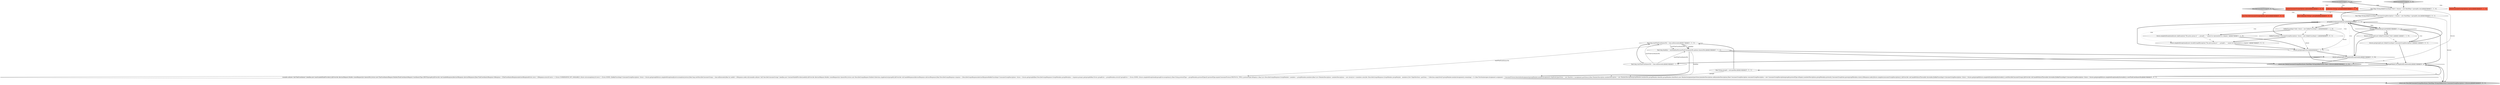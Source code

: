 digraph {
13 [style = filled, label = "final long startFindCoordinatorMs = time.milliseconds()@@@17@@@['1', '1', '1']", fillcolor = white, shape = ellipse image = "AAA0AAABBB1BBB"];
7 [style = filled, label = "final long deadline = calcDeadlineMs(startFindCoordinatorMs,options.timeoutMs())@@@18@@@['1', '1', '1']", fillcolor = white, shape = ellipse image = "AAA0AAABBB1BBB"];
24 [style = filled, label = "return new DescribeConsumerGroupsResult(new HashMap<String,KafkaFuture<ConsumerGroupDescription>>(futures))@@@81@@@['0', '0', '1']", fillcolor = lightgray, shape = ellipse image = "AAA0AAABBB3BBB"];
18 [style = filled, label = "futures.put(groupId,new KafkaFutureImpl<ConsumerGroupDescription>())@@@11@@@['0', '0', '1']", fillcolor = white, shape = ellipse image = "AAA0AAABBB3BBB"];
23 [style = filled, label = "entry.getValue().isCompletedExceptionally()@@@15@@@['0', '0', '1']", fillcolor = white, shape = diamond image = "AAA0AAABBB3BBB"];
3 [style = filled, label = "KafkaFutureImpl<Void> future = new KafkaFutureImpl<>()@@@6@@@['1', '1', '0']", fillcolor = white, shape = ellipse image = "AAA0AAABBB1BBB"];
26 [style = filled, label = "final DescribeConsumerGroupsOptions options@@@2@@@['0', '0', '1']", fillcolor = tomato, shape = box image = "AAA0AAABBB3BBB"];
2 [style = filled, label = "futures.get(groupId).isCompletedExceptionally()@@@15@@@['1', '1', '0']", fillcolor = white, shape = diamond image = "AAA0AAABBB1BBB"];
1 [style = filled, label = "futures.put(groupId,future)@@@8@@@['1', '1', '1']", fillcolor = white, shape = ellipse image = "AAA0AAABBB1BBB"];
4 [style = filled, label = "final Map<String,KafkaFutureImpl<Void>> futures = new HashMap<>(groupIds.size())@@@3@@@['1', '1', '0']", fillcolor = white, shape = ellipse image = "AAA0AAABBB1BBB"];
15 [style = filled, label = "DeleteConsumerGroupsOptions options@@@2@@@['0', '1', '0']", fillcolor = tomato, shape = box image = "AAA0AAABBB2BBB"];
27 [style = filled, label = "final Collection<String> groupIds@@@2@@@['0', '0', '1']", fillcolor = tomato, shape = box image = "AAA0AAABBB3BBB"];
25 [style = filled, label = "future.completeExceptionally(new InvalidGroupIdException(\"The given group id '\" + groupId + \"' cannot be represented in a request.\"))@@@7@@@['0', '0', '1']", fillcolor = white, shape = ellipse image = "AAA0AAABBB3BBB"];
19 [style = filled, label = "describeConsumerGroups['0', '0', '1']", fillcolor = lightgray, shape = diamond image = "AAA0AAABBB3BBB"];
6 [style = filled, label = "final long startFindCoordinatorMs = time.milliseconds()@@@16@@@['1', '1', '0']", fillcolor = white, shape = ellipse image = "AAA0AAABBB1BBB"];
20 [style = filled, label = "KafkaFutureImpl<ConsumerGroupDescription> future = new KafkaFutureImpl<>()@@@6@@@['0', '0', '1']", fillcolor = white, shape = ellipse image = "AAA0AAABBB3BBB"];
8 [style = filled, label = "Collection<String> groupIds@@@2@@@['1', '1', '0']", fillcolor = tomato, shape = box image = "AAA0AAABBB1BBB"];
11 [style = filled, label = "return new DeleteConsumerGroupsResult(new HashMap<String,KafkaFuture<Void>>(futures))@@@56@@@['1', '1', '0']", fillcolor = lightgray, shape = ellipse image = "AAA0AAABBB1BBB"];
12 [style = filled, label = "deleteConsumerGroups['1', '0', '0']", fillcolor = lightgray, shape = diamond image = "AAA0AAABBB1BBB"];
0 [style = filled, label = "DeleteConsumerGroupsOptions options@@@2@@@['1', '0', '0']", fillcolor = tomato, shape = box image = "AAA0AAABBB1BBB"];
21 [style = filled, label = "runnable.call(new Call(\"findCoordinator\",deadline,new LeastLoadedNodeProvider()){@Override AbstractRequest.Builder createRequest(int timeoutMs){return new FindCoordinatorRequest.Builder(FindCoordinatorRequest.CoordinatorType.GROUP,groupId)}@Override void handleResponse(AbstractResponse abstractResponse){final FindCoordinatorResponse fcResponse = (FindCoordinatorResponse)abstractResponseErrors error = fcResponse.error()if (error == Errors.COORDINATOR_NOT_AVAILABLE) {throw error.exception()}if (error != Errors.NONE) {KafkaFutureImpl<ConsumerGroupDescription> future = futures.get(groupId)future.completeExceptionally(error.exception())return}final long nowDescribeConsumerGroups = time.milliseconds()final int nodeId = fcResponse.node().id()runnable.call(new Call(\"describeConsumerGroups\",deadline,new ConstantNodeIdProvider(nodeId)){@Override AbstractRequest.Builder createRequest(int timeoutMs){return new DescribeGroupsRequest.Builder(Collections.singletonList(groupId))}@Override void handleResponse(AbstractResponse abstractResponse){final DescribeGroupsResponse response = (DescribeGroupsResponse)abstractResponseKafkaFutureImpl<ConsumerGroupDescription> future = futures.get(groupId)final DescribeGroupsResponse.GroupMetadata groupMetadata = response.groups().get(groupId)final Errors groupError = groupMetadata.error()if (groupError != Errors.NONE) {future.completeExceptionally(groupError.exception())}{final String protocolType = groupMetadata.protocolType()if (protocolType.equals(ConsumerProtocol.PROTOCOL_TYPE) || protocolType.isEmpty()) {final List<DescribeGroupsResponse.GroupMember> members = groupMetadata.members()final List<MemberDescription> memberDescriptions = new ArrayList<>(members.size())for (DescribeGroupsResponse.GroupMember groupMember : members){Set<TopicPartition> partitions = Collections.emptySet()if (groupMember.memberAssignment().remaining() > 0) {final PartitionAssignor.Assignment assignment = ConsumerProtocol.deserializeAssignment(groupMember.memberAssignment().duplicate())partitions = new HashSet<>(assignment.partitions())}final MemberDescription memberDescription = new MemberDescription(groupMember.memberId(),groupMember.clientId(),groupMember.clientHost(),new MemberAssignment(partitions))memberDescriptions.add(memberDescription)}final ConsumerGroupDescription consumerGroupDescription = new ConsumerGroupDescription(groupId,protocolType.isEmpty(),memberDescriptions,groupMetadata.protocol(),ConsumerGroupState.parse(groupMetadata.state()),fcResponse.node())future.complete(consumerGroupDescription)}}}@Override void handleFailure(Throwable throwable){KafkaFutureImpl<ConsumerGroupDescription> future = futures.get(groupId)future.completeExceptionally(throwable)}},nowDescribeConsumerGroups)}@Override void handleFailure(Throwable throwable){KafkaFutureImpl<ConsumerGroupDescription> future = futures.get(groupId)future.completeExceptionally(throwable)}},startFindCoordinatorMs)@@@19@@@['0', '0', '1']", fillcolor = white, shape = ellipse image = "AAA0AAABBB3BBB"];
22 [style = filled, label = "final String groupId = entry.getKey()@@@16@@@['0', '0', '1']", fillcolor = white, shape = ellipse image = "AAA0AAABBB3BBB"];
16 [style = filled, label = "deleteConsumerGroups['0', '1', '0']", fillcolor = lightgray, shape = diamond image = "AAA0AAABBB2BBB"];
10 [style = filled, label = "futures.put(groupId,new KafkaFutureImpl<Void>())@@@11@@@['1', '1', '0']", fillcolor = white, shape = ellipse image = "AAA0AAABBB1BBB"];
5 [style = filled, label = "future.completeExceptionally(new ApiException(\"The given group id '\" + groupId + \"' cannot be represented in a request.\"))@@@7@@@['1', '1', '0']", fillcolor = white, shape = ellipse image = "AAA0AAABBB1BBB"];
17 [style = filled, label = "final Map<String,KafkaFutureImpl<ConsumerGroupDescription>> futures = new HashMap<>(groupIds.size())@@@3@@@['0', '0', '1']", fillcolor = white, shape = ellipse image = "AAA0AAABBB3BBB"];
9 [style = filled, label = "!futures.containsKey(groupId)@@@10@@@['1', '1', '1']", fillcolor = white, shape = diamond image = "AAA0AAABBB1BBB"];
14 [style = filled, label = "groupIdIsUnrepresentable(groupId)@@@5@@@['1', '1', '1']", fillcolor = white, shape = diamond image = "AAA0AAABBB1BBB"];
9->18 [style = bold, label=""];
6->7 [style = solid, label="startFindCoordinatorMs"];
23->22 [style = bold, label=""];
3->20 [style = dashed, label="0"];
22->21 [style = solid, label="groupId"];
13->7 [style = bold, label=""];
10->2 [style = bold, label=""];
14->3 [style = bold, label=""];
13->21 [style = solid, label="startFindCoordinatorMs"];
16->4 [style = bold, label=""];
10->18 [style = dashed, label="0"];
3->1 [style = solid, label="future"];
14->5 [style = dotted, label="true"];
7->21 [style = solid, label="deadline"];
23->24 [style = bold, label=""];
14->3 [style = dotted, label="true"];
14->1 [style = dotted, label="true"];
2->11 [style = bold, label=""];
5->1 [style = bold, label=""];
12->4 [style = bold, label=""];
12->0 [style = dotted, label="true"];
9->2 [style = bold, label=""];
13->7 [style = solid, label="deadline"];
13->7 [style = solid, label="startFindCoordinatorMs"];
14->9 [style = dotted, label="false"];
4->17 [style = dashed, label="0"];
6->13 [style = bold, label=""];
14->9 [style = bold, label=""];
17->14 [style = bold, label=""];
21->24 [style = bold, label=""];
1->23 [style = bold, label=""];
7->11 [style = bold, label=""];
1->14 [style = bold, label=""];
7->21 [style = bold, label=""];
16->15 [style = dotted, label="true"];
3->5 [style = bold, label=""];
8->27 [style = dashed, label="0"];
11->24 [style = dashed, label="0"];
25->1 [style = bold, label=""];
9->10 [style = dotted, label="true"];
20->25 [style = bold, label=""];
9->18 [style = dotted, label="true"];
12->8 [style = dotted, label="true"];
4->11 [style = solid, label="futures"];
14->25 [style = dotted, label="true"];
22->13 [style = bold, label=""];
19->17 [style = bold, label=""];
5->25 [style = dashed, label="0"];
9->14 [style = bold, label=""];
2->23 [style = dashed, label="0"];
4->14 [style = bold, label=""];
14->20 [style = dotted, label="true"];
2->6 [style = bold, label=""];
9->23 [style = bold, label=""];
16->8 [style = dotted, label="true"];
18->14 [style = bold, label=""];
21->23 [style = bold, label=""];
6->13 [style = solid, label="startFindCoordinatorMs"];
19->27 [style = dotted, label="true"];
1->2 [style = bold, label=""];
10->14 [style = bold, label=""];
19->26 [style = dotted, label="true"];
14->20 [style = bold, label=""];
17->24 [style = solid, label="futures"];
18->23 [style = bold, label=""];
9->10 [style = bold, label=""];
20->1 [style = solid, label="future"];
7->2 [style = bold, label=""];
}
